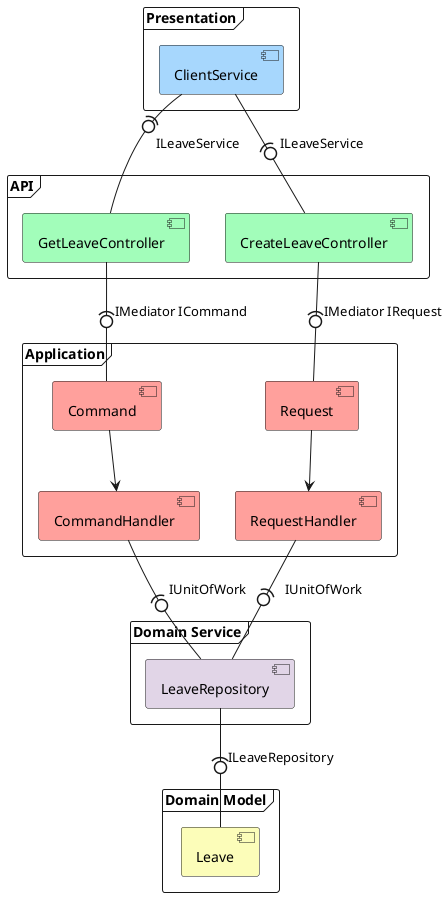 ```puml
@startuml Leave

frame Presentation {
    component [ClientService] as ClientController #a7d7fd 
}

frame API  {
    component [GetLeaveController]  as QueryService #a2fdba
    component [CreateLeaveController] as CommandService #a2fdba
}

ClientController -(0- QueryService : ILeaveService
ClientController -(0- CommandService : ILeaveService

frame Application {
    component [Request] as Request #ffa09c
    component [RequestHandler] as RequestHandler #ffa09c  
    component [Command] as Command #ffa09c
    component [CommandHandler] as CommandHandler #ffa09c   
}

QueryService -(0- Command : IMediator ICommand
CommandService -(0- Request : IMediator IRequest 

Request --> RequestHandler
Command --> CommandHandler

frame "Domain Service" {
    component [LeaveRepository] as Repository #e1d5e7  
}

RequestHandler -(0- Repository : IUnitOfWork
CommandHandler -(0- Repository : IUnitOfWork

frame "Domain Model" {
    component Leave as Model #fcfdb9  
}

Repository -(0- Model : ILeaveRepository

@enduml

```